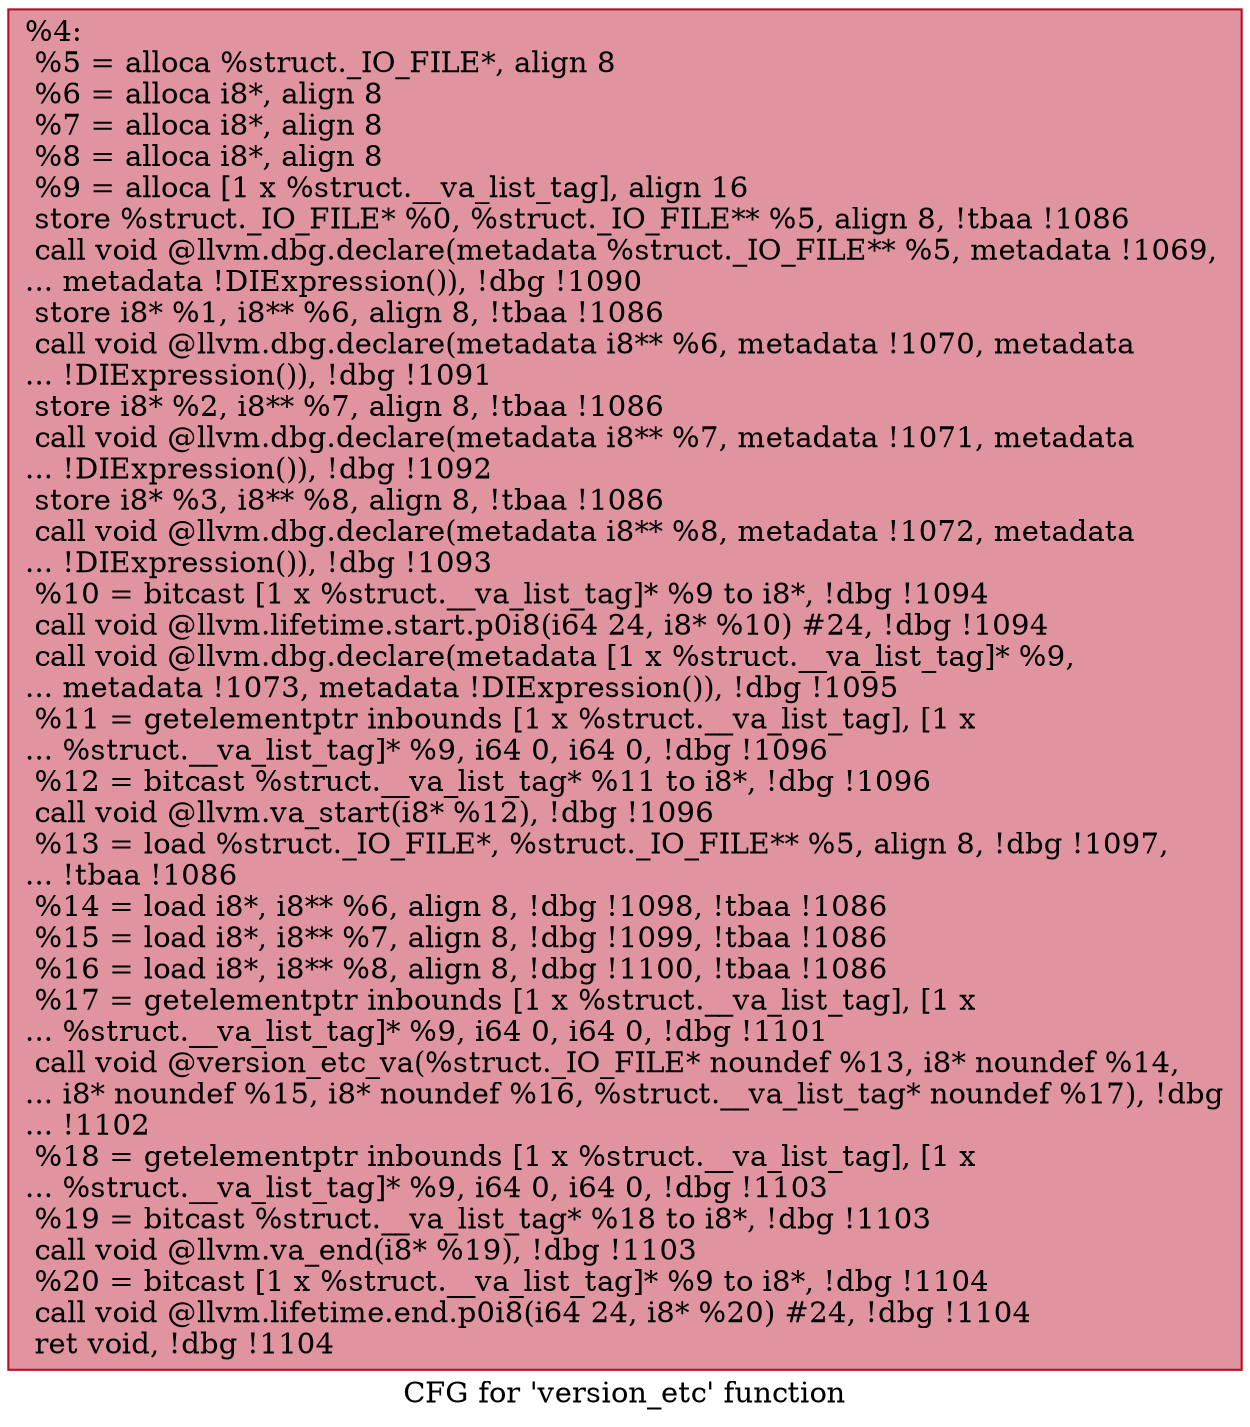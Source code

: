 digraph "CFG for 'version_etc' function" {
	label="CFG for 'version_etc' function";

	Node0xda6400 [shape=record,color="#b70d28ff", style=filled, fillcolor="#b70d2870",label="{%4:\l  %5 = alloca %struct._IO_FILE*, align 8\l  %6 = alloca i8*, align 8\l  %7 = alloca i8*, align 8\l  %8 = alloca i8*, align 8\l  %9 = alloca [1 x %struct.__va_list_tag], align 16\l  store %struct._IO_FILE* %0, %struct._IO_FILE** %5, align 8, !tbaa !1086\l  call void @llvm.dbg.declare(metadata %struct._IO_FILE** %5, metadata !1069,\l... metadata !DIExpression()), !dbg !1090\l  store i8* %1, i8** %6, align 8, !tbaa !1086\l  call void @llvm.dbg.declare(metadata i8** %6, metadata !1070, metadata\l... !DIExpression()), !dbg !1091\l  store i8* %2, i8** %7, align 8, !tbaa !1086\l  call void @llvm.dbg.declare(metadata i8** %7, metadata !1071, metadata\l... !DIExpression()), !dbg !1092\l  store i8* %3, i8** %8, align 8, !tbaa !1086\l  call void @llvm.dbg.declare(metadata i8** %8, metadata !1072, metadata\l... !DIExpression()), !dbg !1093\l  %10 = bitcast [1 x %struct.__va_list_tag]* %9 to i8*, !dbg !1094\l  call void @llvm.lifetime.start.p0i8(i64 24, i8* %10) #24, !dbg !1094\l  call void @llvm.dbg.declare(metadata [1 x %struct.__va_list_tag]* %9,\l... metadata !1073, metadata !DIExpression()), !dbg !1095\l  %11 = getelementptr inbounds [1 x %struct.__va_list_tag], [1 x\l... %struct.__va_list_tag]* %9, i64 0, i64 0, !dbg !1096\l  %12 = bitcast %struct.__va_list_tag* %11 to i8*, !dbg !1096\l  call void @llvm.va_start(i8* %12), !dbg !1096\l  %13 = load %struct._IO_FILE*, %struct._IO_FILE** %5, align 8, !dbg !1097,\l... !tbaa !1086\l  %14 = load i8*, i8** %6, align 8, !dbg !1098, !tbaa !1086\l  %15 = load i8*, i8** %7, align 8, !dbg !1099, !tbaa !1086\l  %16 = load i8*, i8** %8, align 8, !dbg !1100, !tbaa !1086\l  %17 = getelementptr inbounds [1 x %struct.__va_list_tag], [1 x\l... %struct.__va_list_tag]* %9, i64 0, i64 0, !dbg !1101\l  call void @version_etc_va(%struct._IO_FILE* noundef %13, i8* noundef %14,\l... i8* noundef %15, i8* noundef %16, %struct.__va_list_tag* noundef %17), !dbg\l... !1102\l  %18 = getelementptr inbounds [1 x %struct.__va_list_tag], [1 x\l... %struct.__va_list_tag]* %9, i64 0, i64 0, !dbg !1103\l  %19 = bitcast %struct.__va_list_tag* %18 to i8*, !dbg !1103\l  call void @llvm.va_end(i8* %19), !dbg !1103\l  %20 = bitcast [1 x %struct.__va_list_tag]* %9 to i8*, !dbg !1104\l  call void @llvm.lifetime.end.p0i8(i64 24, i8* %20) #24, !dbg !1104\l  ret void, !dbg !1104\l}"];
}
